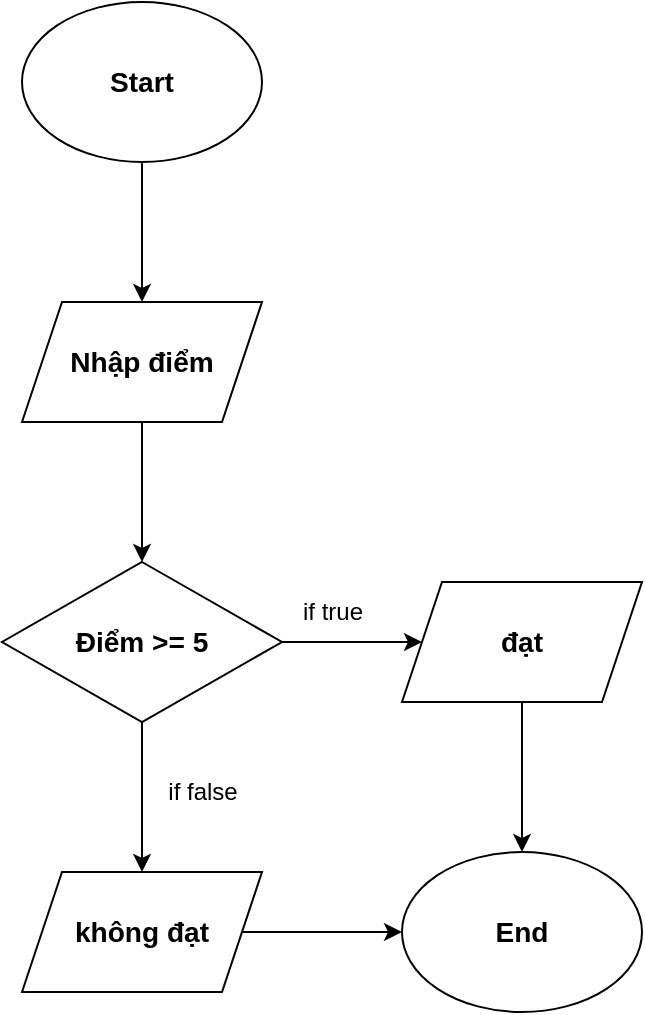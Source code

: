 <mxfile version="24.8.6">
  <diagram name="Trang-1" id="EjCa30zd9ii9HSdzbBDS">
    <mxGraphModel dx="1221" dy="759" grid="1" gridSize="10" guides="1" tooltips="1" connect="1" arrows="1" fold="1" page="1" pageScale="1" pageWidth="827" pageHeight="1169" math="0" shadow="0">
      <root>
        <mxCell id="0" />
        <mxCell id="1" parent="0" />
        <mxCell id="eR5yUeTa6D7XSvk5nFGW-1" value="&lt;h3&gt;Start&lt;/h3&gt;" style="ellipse;whiteSpace=wrap;html=1;" vertex="1" parent="1">
          <mxGeometry x="340" y="90" width="120" height="80" as="geometry" />
        </mxCell>
        <mxCell id="eR5yUeTa6D7XSvk5nFGW-2" value="" style="endArrow=classic;html=1;rounded=0;exitX=0.5;exitY=1;exitDx=0;exitDy=0;" edge="1" parent="1" source="eR5yUeTa6D7XSvk5nFGW-1" target="eR5yUeTa6D7XSvk5nFGW-3">
          <mxGeometry width="50" height="50" relative="1" as="geometry">
            <mxPoint x="390" y="220" as="sourcePoint" />
            <mxPoint x="400" y="230" as="targetPoint" />
          </mxGeometry>
        </mxCell>
        <mxCell id="eR5yUeTa6D7XSvk5nFGW-3" value="&lt;h3&gt;Nhập điểm&lt;/h3&gt;" style="shape=parallelogram;perimeter=parallelogramPerimeter;whiteSpace=wrap;html=1;fixedSize=1;" vertex="1" parent="1">
          <mxGeometry x="340" y="240" width="120" height="60" as="geometry" />
        </mxCell>
        <mxCell id="eR5yUeTa6D7XSvk5nFGW-4" value="" style="endArrow=classic;html=1;rounded=0;exitX=0.5;exitY=1;exitDx=0;exitDy=0;" edge="1" parent="1" source="eR5yUeTa6D7XSvk5nFGW-3" target="eR5yUeTa6D7XSvk5nFGW-5">
          <mxGeometry width="50" height="50" relative="1" as="geometry">
            <mxPoint x="390" y="420" as="sourcePoint" />
            <mxPoint x="440" y="370" as="targetPoint" />
          </mxGeometry>
        </mxCell>
        <mxCell id="eR5yUeTa6D7XSvk5nFGW-5" value="&lt;h3&gt;Điểm &amp;gt;= 5&lt;/h3&gt;" style="rhombus;whiteSpace=wrap;html=1;" vertex="1" parent="1">
          <mxGeometry x="330" y="370" width="140" height="80" as="geometry" />
        </mxCell>
        <mxCell id="eR5yUeTa6D7XSvk5nFGW-6" value="" style="endArrow=classic;html=1;rounded=0;exitX=1;exitY=0.5;exitDx=0;exitDy=0;" edge="1" parent="1" source="eR5yUeTa6D7XSvk5nFGW-5" target="eR5yUeTa6D7XSvk5nFGW-7">
          <mxGeometry width="50" height="50" relative="1" as="geometry">
            <mxPoint x="390" y="420" as="sourcePoint" />
            <mxPoint x="540" y="410" as="targetPoint" />
          </mxGeometry>
        </mxCell>
        <mxCell id="eR5yUeTa6D7XSvk5nFGW-7" value="&lt;h3&gt;&lt;b&gt;đạt&lt;/b&gt;&lt;/h3&gt;" style="shape=parallelogram;perimeter=parallelogramPerimeter;whiteSpace=wrap;html=1;fixedSize=1;" vertex="1" parent="1">
          <mxGeometry x="530" y="380" width="120" height="60" as="geometry" />
        </mxCell>
        <mxCell id="eR5yUeTa6D7XSvk5nFGW-8" value="if true" style="text;html=1;align=center;verticalAlign=middle;resizable=0;points=[];autosize=1;strokeColor=none;fillColor=none;" vertex="1" parent="1">
          <mxGeometry x="470" y="380" width="50" height="30" as="geometry" />
        </mxCell>
        <mxCell id="eR5yUeTa6D7XSvk5nFGW-9" value="" style="endArrow=classic;html=1;rounded=0;exitX=0.5;exitY=1;exitDx=0;exitDy=0;" edge="1" parent="1" source="eR5yUeTa6D7XSvk5nFGW-5" target="eR5yUeTa6D7XSvk5nFGW-10">
          <mxGeometry width="50" height="50" relative="1" as="geometry">
            <mxPoint x="390" y="420" as="sourcePoint" />
            <mxPoint x="400" y="500" as="targetPoint" />
          </mxGeometry>
        </mxCell>
        <mxCell id="eR5yUeTa6D7XSvk5nFGW-10" value="&lt;h3&gt;&lt;b&gt;không đạt&lt;/b&gt;&lt;/h3&gt;" style="shape=parallelogram;perimeter=parallelogramPerimeter;whiteSpace=wrap;html=1;fixedSize=1;" vertex="1" parent="1">
          <mxGeometry x="340" y="525" width="120" height="60" as="geometry" />
        </mxCell>
        <mxCell id="eR5yUeTa6D7XSvk5nFGW-11" value="if false" style="text;html=1;align=center;verticalAlign=middle;resizable=0;points=[];autosize=1;strokeColor=none;fillColor=none;" vertex="1" parent="1">
          <mxGeometry x="400" y="470" width="60" height="30" as="geometry" />
        </mxCell>
        <mxCell id="eR5yUeTa6D7XSvk5nFGW-12" value="" style="endArrow=classic;html=1;rounded=0;exitX=1;exitY=0.5;exitDx=0;exitDy=0;" edge="1" parent="1" source="eR5yUeTa6D7XSvk5nFGW-10" target="eR5yUeTa6D7XSvk5nFGW-13">
          <mxGeometry width="50" height="50" relative="1" as="geometry">
            <mxPoint x="390" y="420" as="sourcePoint" />
            <mxPoint x="540" y="555" as="targetPoint" />
          </mxGeometry>
        </mxCell>
        <mxCell id="eR5yUeTa6D7XSvk5nFGW-13" value="&lt;h3&gt;End&lt;/h3&gt;" style="ellipse;whiteSpace=wrap;html=1;" vertex="1" parent="1">
          <mxGeometry x="530" y="515" width="120" height="80" as="geometry" />
        </mxCell>
        <mxCell id="eR5yUeTa6D7XSvk5nFGW-14" value="" style="endArrow=classic;html=1;rounded=0;exitX=0.5;exitY=1;exitDx=0;exitDy=0;entryX=0.5;entryY=0;entryDx=0;entryDy=0;" edge="1" parent="1" source="eR5yUeTa6D7XSvk5nFGW-7" target="eR5yUeTa6D7XSvk5nFGW-13">
          <mxGeometry width="50" height="50" relative="1" as="geometry">
            <mxPoint x="390" y="420" as="sourcePoint" />
            <mxPoint x="440" y="370" as="targetPoint" />
          </mxGeometry>
        </mxCell>
      </root>
    </mxGraphModel>
  </diagram>
</mxfile>
